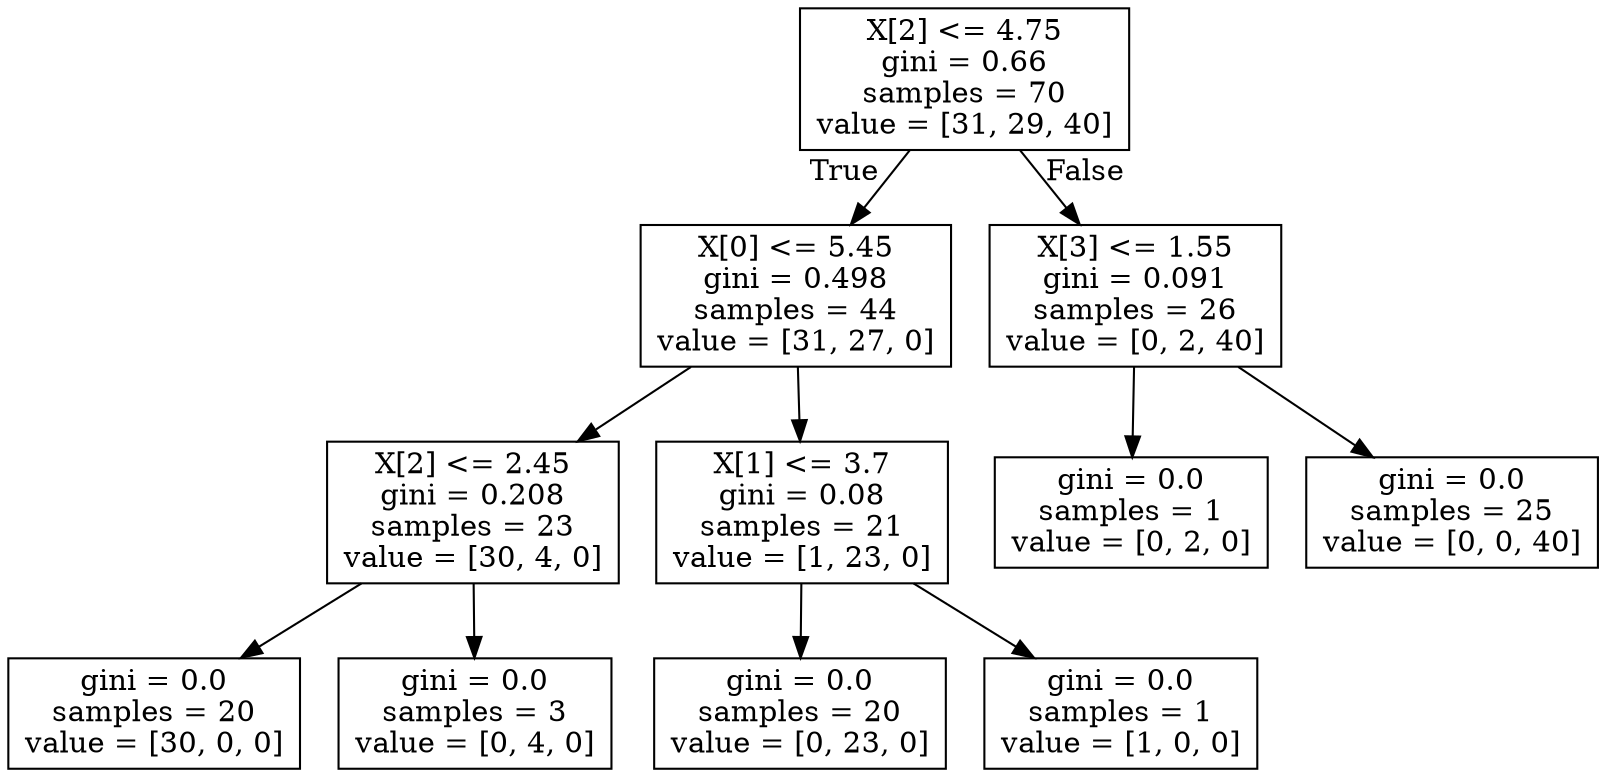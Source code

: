 digraph Tree {
node [shape=box] ;
0 [label="X[2] <= 4.75\ngini = 0.66\nsamples = 70\nvalue = [31, 29, 40]"] ;
1 [label="X[0] <= 5.45\ngini = 0.498\nsamples = 44\nvalue = [31, 27, 0]"] ;
0 -> 1 [labeldistance=2.5, labelangle=45, headlabel="True"] ;
2 [label="X[2] <= 2.45\ngini = 0.208\nsamples = 23\nvalue = [30, 4, 0]"] ;
1 -> 2 ;
3 [label="gini = 0.0\nsamples = 20\nvalue = [30, 0, 0]"] ;
2 -> 3 ;
4 [label="gini = 0.0\nsamples = 3\nvalue = [0, 4, 0]"] ;
2 -> 4 ;
5 [label="X[1] <= 3.7\ngini = 0.08\nsamples = 21\nvalue = [1, 23, 0]"] ;
1 -> 5 ;
6 [label="gini = 0.0\nsamples = 20\nvalue = [0, 23, 0]"] ;
5 -> 6 ;
7 [label="gini = 0.0\nsamples = 1\nvalue = [1, 0, 0]"] ;
5 -> 7 ;
8 [label="X[3] <= 1.55\ngini = 0.091\nsamples = 26\nvalue = [0, 2, 40]"] ;
0 -> 8 [labeldistance=2.5, labelangle=-45, headlabel="False"] ;
9 [label="gini = 0.0\nsamples = 1\nvalue = [0, 2, 0]"] ;
8 -> 9 ;
10 [label="gini = 0.0\nsamples = 25\nvalue = [0, 0, 40]"] ;
8 -> 10 ;
}